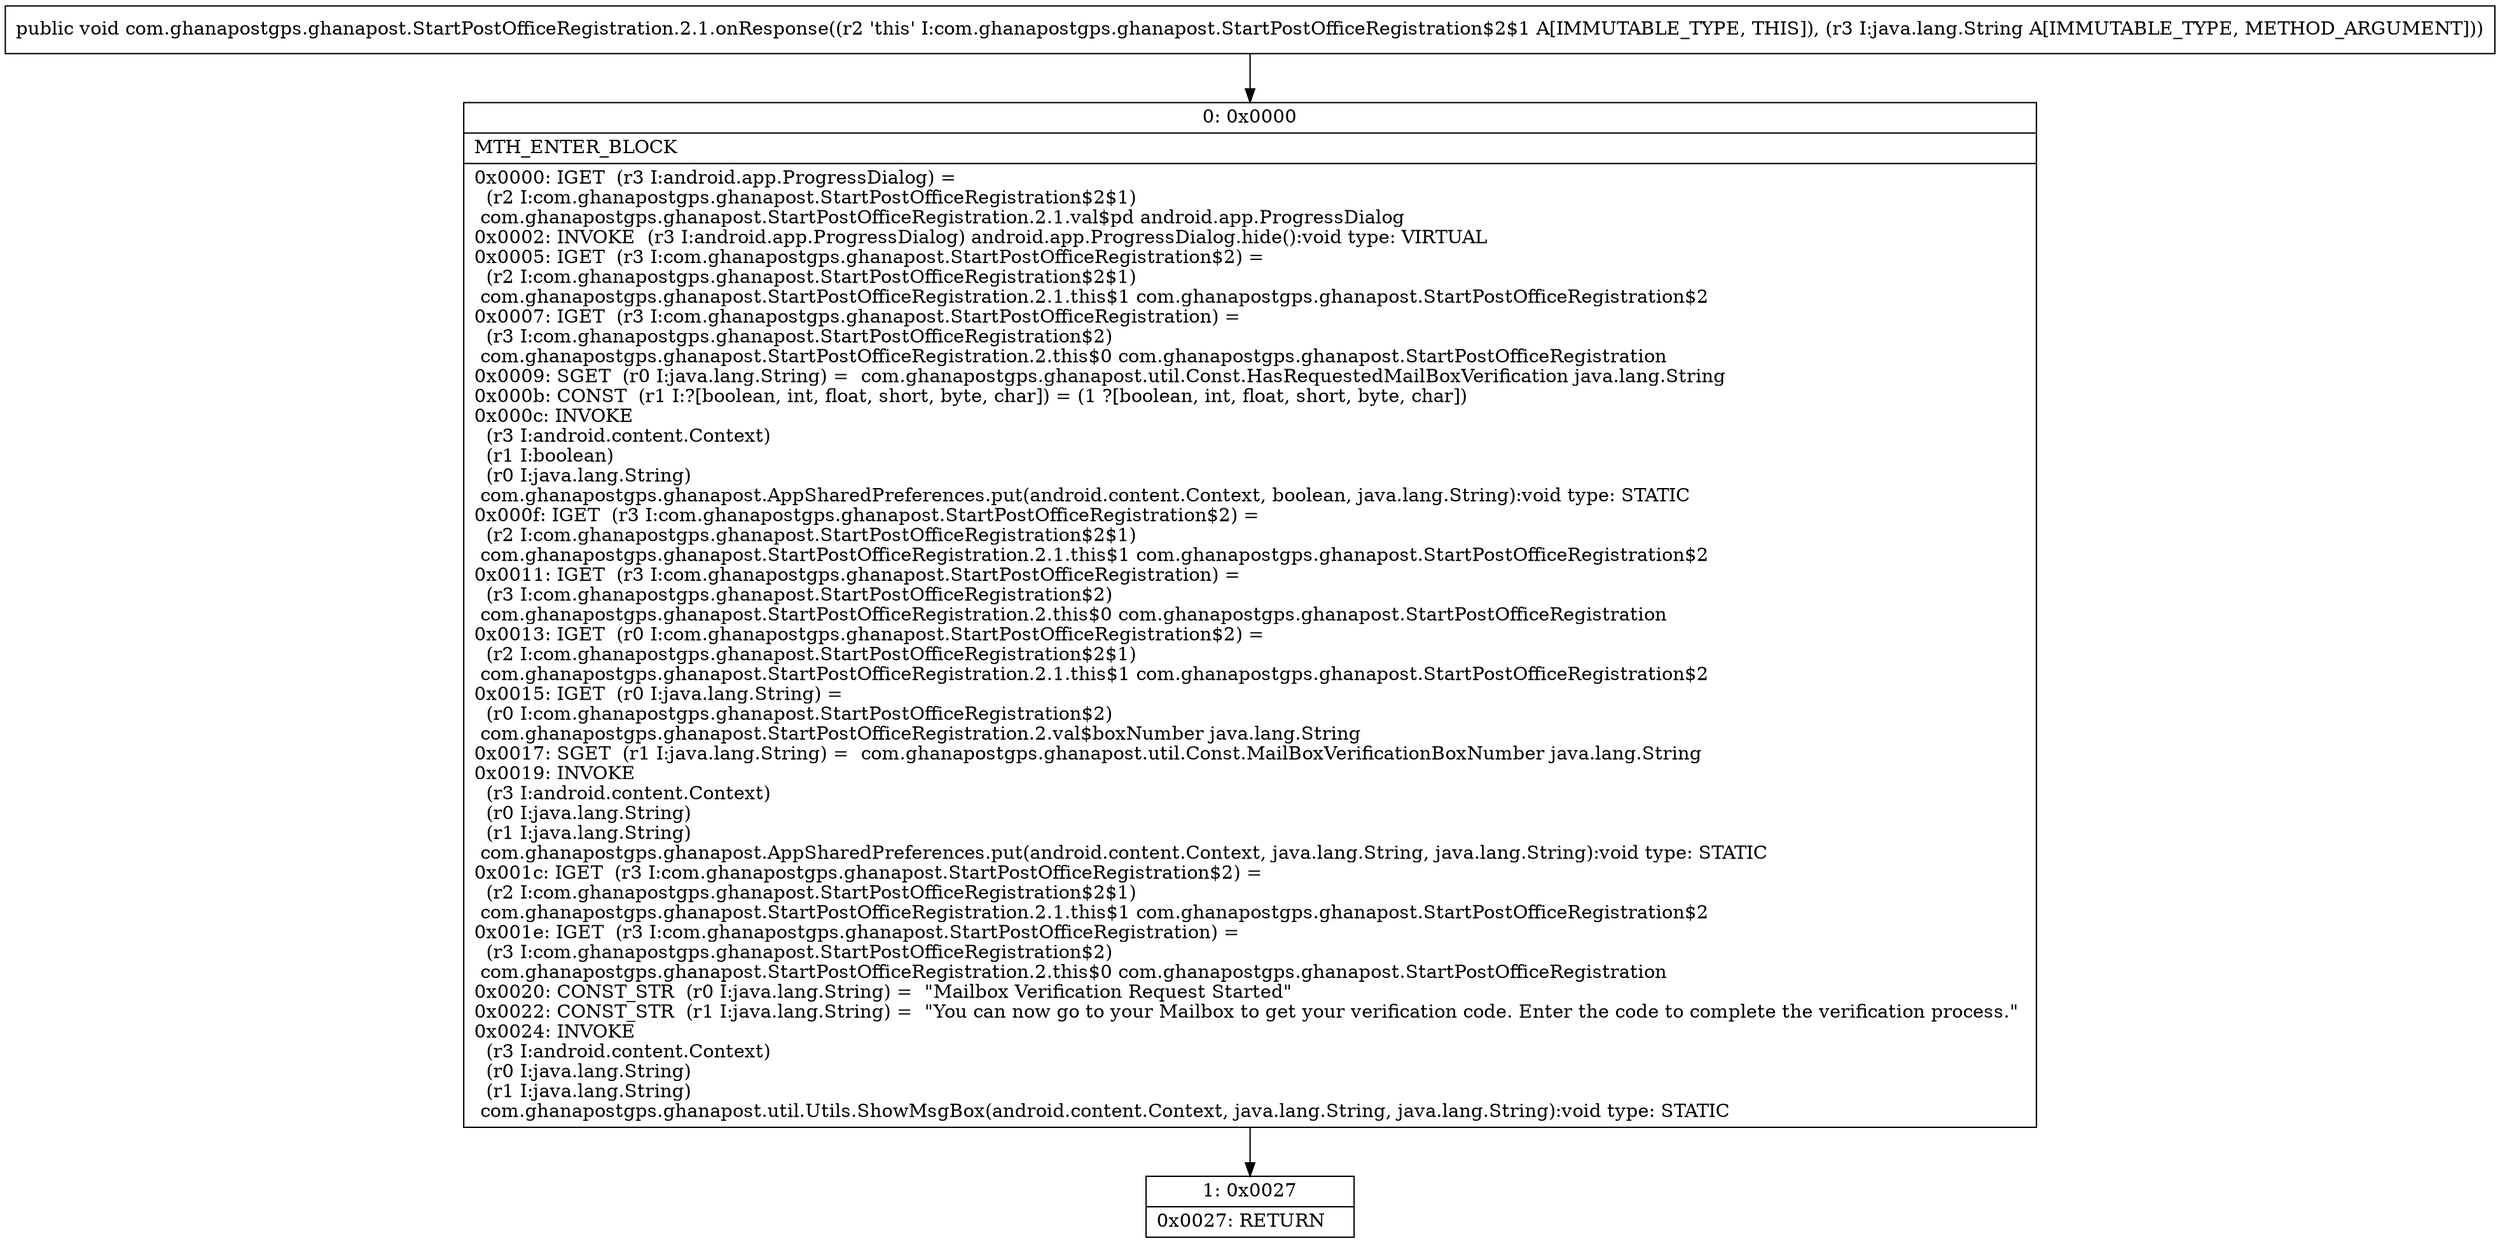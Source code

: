 digraph "CFG forcom.ghanapostgps.ghanapost.StartPostOfficeRegistration.2.1.onResponse(Ljava\/lang\/String;)V" {
Node_0 [shape=record,label="{0\:\ 0x0000|MTH_ENTER_BLOCK\l|0x0000: IGET  (r3 I:android.app.ProgressDialog) = \l  (r2 I:com.ghanapostgps.ghanapost.StartPostOfficeRegistration$2$1)\l com.ghanapostgps.ghanapost.StartPostOfficeRegistration.2.1.val$pd android.app.ProgressDialog \l0x0002: INVOKE  (r3 I:android.app.ProgressDialog) android.app.ProgressDialog.hide():void type: VIRTUAL \l0x0005: IGET  (r3 I:com.ghanapostgps.ghanapost.StartPostOfficeRegistration$2) = \l  (r2 I:com.ghanapostgps.ghanapost.StartPostOfficeRegistration$2$1)\l com.ghanapostgps.ghanapost.StartPostOfficeRegistration.2.1.this$1 com.ghanapostgps.ghanapost.StartPostOfficeRegistration$2 \l0x0007: IGET  (r3 I:com.ghanapostgps.ghanapost.StartPostOfficeRegistration) = \l  (r3 I:com.ghanapostgps.ghanapost.StartPostOfficeRegistration$2)\l com.ghanapostgps.ghanapost.StartPostOfficeRegistration.2.this$0 com.ghanapostgps.ghanapost.StartPostOfficeRegistration \l0x0009: SGET  (r0 I:java.lang.String) =  com.ghanapostgps.ghanapost.util.Const.HasRequestedMailBoxVerification java.lang.String \l0x000b: CONST  (r1 I:?[boolean, int, float, short, byte, char]) = (1 ?[boolean, int, float, short, byte, char]) \l0x000c: INVOKE  \l  (r3 I:android.content.Context)\l  (r1 I:boolean)\l  (r0 I:java.lang.String)\l com.ghanapostgps.ghanapost.AppSharedPreferences.put(android.content.Context, boolean, java.lang.String):void type: STATIC \l0x000f: IGET  (r3 I:com.ghanapostgps.ghanapost.StartPostOfficeRegistration$2) = \l  (r2 I:com.ghanapostgps.ghanapost.StartPostOfficeRegistration$2$1)\l com.ghanapostgps.ghanapost.StartPostOfficeRegistration.2.1.this$1 com.ghanapostgps.ghanapost.StartPostOfficeRegistration$2 \l0x0011: IGET  (r3 I:com.ghanapostgps.ghanapost.StartPostOfficeRegistration) = \l  (r3 I:com.ghanapostgps.ghanapost.StartPostOfficeRegistration$2)\l com.ghanapostgps.ghanapost.StartPostOfficeRegistration.2.this$0 com.ghanapostgps.ghanapost.StartPostOfficeRegistration \l0x0013: IGET  (r0 I:com.ghanapostgps.ghanapost.StartPostOfficeRegistration$2) = \l  (r2 I:com.ghanapostgps.ghanapost.StartPostOfficeRegistration$2$1)\l com.ghanapostgps.ghanapost.StartPostOfficeRegistration.2.1.this$1 com.ghanapostgps.ghanapost.StartPostOfficeRegistration$2 \l0x0015: IGET  (r0 I:java.lang.String) = \l  (r0 I:com.ghanapostgps.ghanapost.StartPostOfficeRegistration$2)\l com.ghanapostgps.ghanapost.StartPostOfficeRegistration.2.val$boxNumber java.lang.String \l0x0017: SGET  (r1 I:java.lang.String) =  com.ghanapostgps.ghanapost.util.Const.MailBoxVerificationBoxNumber java.lang.String \l0x0019: INVOKE  \l  (r3 I:android.content.Context)\l  (r0 I:java.lang.String)\l  (r1 I:java.lang.String)\l com.ghanapostgps.ghanapost.AppSharedPreferences.put(android.content.Context, java.lang.String, java.lang.String):void type: STATIC \l0x001c: IGET  (r3 I:com.ghanapostgps.ghanapost.StartPostOfficeRegistration$2) = \l  (r2 I:com.ghanapostgps.ghanapost.StartPostOfficeRegistration$2$1)\l com.ghanapostgps.ghanapost.StartPostOfficeRegistration.2.1.this$1 com.ghanapostgps.ghanapost.StartPostOfficeRegistration$2 \l0x001e: IGET  (r3 I:com.ghanapostgps.ghanapost.StartPostOfficeRegistration) = \l  (r3 I:com.ghanapostgps.ghanapost.StartPostOfficeRegistration$2)\l com.ghanapostgps.ghanapost.StartPostOfficeRegistration.2.this$0 com.ghanapostgps.ghanapost.StartPostOfficeRegistration \l0x0020: CONST_STR  (r0 I:java.lang.String) =  \"Mailbox Verification Request Started\" \l0x0022: CONST_STR  (r1 I:java.lang.String) =  \"You can now go to your Mailbox to get your verification code. Enter the code to complete the verification process.\" \l0x0024: INVOKE  \l  (r3 I:android.content.Context)\l  (r0 I:java.lang.String)\l  (r1 I:java.lang.String)\l com.ghanapostgps.ghanapost.util.Utils.ShowMsgBox(android.content.Context, java.lang.String, java.lang.String):void type: STATIC \l}"];
Node_1 [shape=record,label="{1\:\ 0x0027|0x0027: RETURN   \l}"];
MethodNode[shape=record,label="{public void com.ghanapostgps.ghanapost.StartPostOfficeRegistration.2.1.onResponse((r2 'this' I:com.ghanapostgps.ghanapost.StartPostOfficeRegistration$2$1 A[IMMUTABLE_TYPE, THIS]), (r3 I:java.lang.String A[IMMUTABLE_TYPE, METHOD_ARGUMENT])) }"];
MethodNode -> Node_0;
Node_0 -> Node_1;
}

